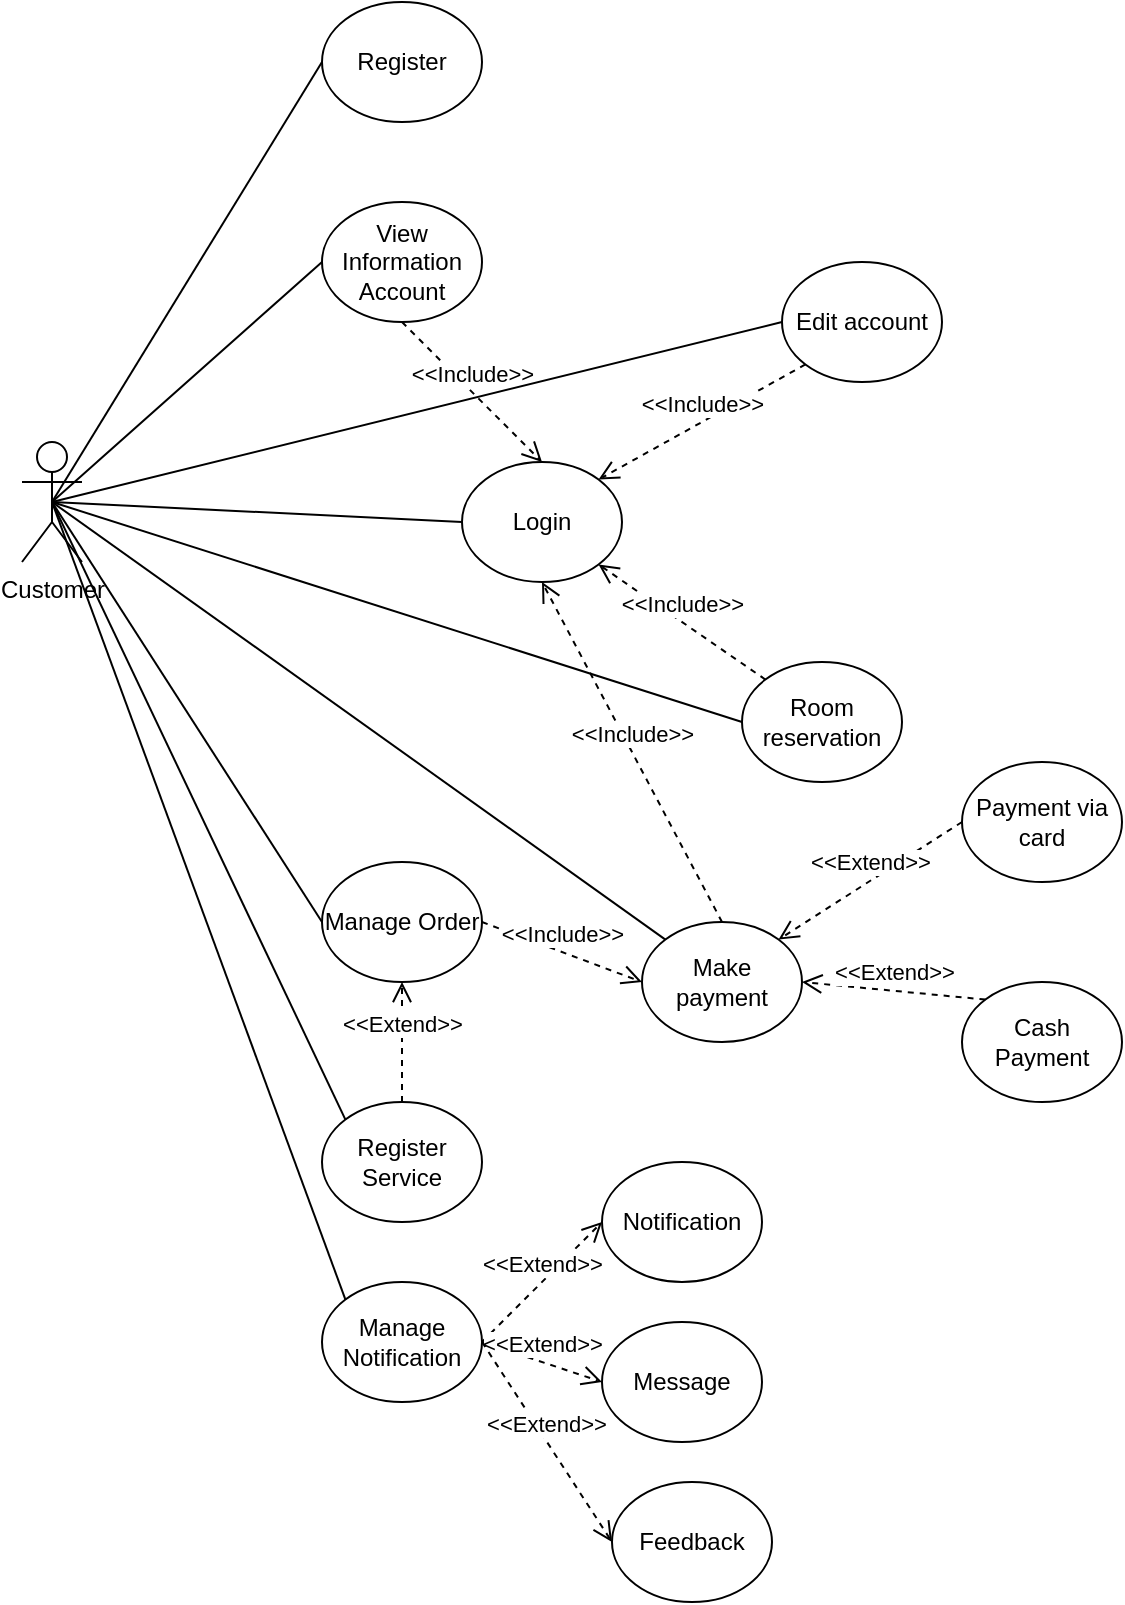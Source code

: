 <mxfile version="14.4.7" type="github">
  <diagram id="61MFqkLKQLwFK_tU7tmM" name="Page-1">
    <mxGraphModel dx="1169" dy="687" grid="1" gridSize="10" guides="1" tooltips="1" connect="1" arrows="1" fold="1" page="1" pageScale="1" pageWidth="850" pageHeight="1100" math="0" shadow="0">
      <root>
        <mxCell id="0" />
        <mxCell id="1" parent="0" />
        <mxCell id="oLEtdPwOjn4ipy0BBXJC-1" value="Customer" style="shape=umlActor;verticalLabelPosition=bottom;verticalAlign=top;html=1;outlineConnect=0;" parent="1" vertex="1">
          <mxGeometry x="50" y="280" width="30" height="60" as="geometry" />
        </mxCell>
        <mxCell id="oLEtdPwOjn4ipy0BBXJC-4" value="Room reservation" style="ellipse;whiteSpace=wrap;html=1;" parent="1" vertex="1">
          <mxGeometry x="410" y="390" width="80" height="60" as="geometry" />
        </mxCell>
        <mxCell id="oLEtdPwOjn4ipy0BBXJC-7" value="Edit account" style="ellipse;whiteSpace=wrap;html=1;" parent="1" vertex="1">
          <mxGeometry x="430" y="190" width="80" height="60" as="geometry" />
        </mxCell>
        <mxCell id="oLEtdPwOjn4ipy0BBXJC-8" value="Login" style="ellipse;whiteSpace=wrap;html=1;" parent="1" vertex="1">
          <mxGeometry x="270" y="290" width="80" height="60" as="geometry" />
        </mxCell>
        <mxCell id="oLEtdPwOjn4ipy0BBXJC-9" value="Register" style="ellipse;whiteSpace=wrap;html=1;" parent="1" vertex="1">
          <mxGeometry x="200" y="60" width="80" height="60" as="geometry" />
        </mxCell>
        <mxCell id="oLEtdPwOjn4ipy0BBXJC-17" value="View Information Account" style="ellipse;whiteSpace=wrap;html=1;" parent="1" vertex="1">
          <mxGeometry x="200" y="160" width="80" height="60" as="geometry" />
        </mxCell>
        <mxCell id="oLEtdPwOjn4ipy0BBXJC-19" value="Make payment" style="ellipse;whiteSpace=wrap;html=1;" parent="1" vertex="1">
          <mxGeometry x="360" y="520" width="80" height="60" as="geometry" />
        </mxCell>
        <mxCell id="oLEtdPwOjn4ipy0BBXJC-21" value="&amp;lt;&amp;lt;Include&amp;gt;&amp;gt;" style="html=1;verticalAlign=bottom;endArrow=open;dashed=1;endSize=8;exitX=0;exitY=0;exitDx=0;exitDy=0;entryX=1;entryY=1;entryDx=0;entryDy=0;" parent="1" source="oLEtdPwOjn4ipy0BBXJC-4" target="oLEtdPwOjn4ipy0BBXJC-8" edge="1">
          <mxGeometry relative="1" as="geometry">
            <mxPoint x="530" y="400" as="sourcePoint" />
            <mxPoint x="450" y="400" as="targetPoint" />
          </mxGeometry>
        </mxCell>
        <mxCell id="oLEtdPwOjn4ipy0BBXJC-22" value="&amp;lt;&amp;lt;Include&amp;gt;&amp;gt;" style="html=1;verticalAlign=bottom;endArrow=open;dashed=1;endSize=8;exitX=0.5;exitY=0;exitDx=0;exitDy=0;entryX=0.5;entryY=1;entryDx=0;entryDy=0;" parent="1" source="oLEtdPwOjn4ipy0BBXJC-19" target="oLEtdPwOjn4ipy0BBXJC-8" edge="1">
          <mxGeometry relative="1" as="geometry">
            <mxPoint x="290" y="290" as="sourcePoint" />
            <mxPoint x="410" y="290" as="targetPoint" />
          </mxGeometry>
        </mxCell>
        <mxCell id="oLEtdPwOjn4ipy0BBXJC-23" value="&amp;lt;&amp;lt;Include&amp;gt;&amp;gt;" style="html=1;verticalAlign=bottom;endArrow=open;dashed=1;endSize=8;exitX=0;exitY=1;exitDx=0;exitDy=0;entryX=1;entryY=0;entryDx=0;entryDy=0;" parent="1" source="oLEtdPwOjn4ipy0BBXJC-7" target="oLEtdPwOjn4ipy0BBXJC-8" edge="1">
          <mxGeometry relative="1" as="geometry">
            <mxPoint x="290" y="670" as="sourcePoint" />
            <mxPoint x="450" y="320" as="targetPoint" />
          </mxGeometry>
        </mxCell>
        <mxCell id="oLEtdPwOjn4ipy0BBXJC-24" value="&amp;lt;&amp;lt;Include&amp;gt;&amp;gt;" style="html=1;verticalAlign=bottom;endArrow=open;dashed=1;endSize=8;exitX=0.5;exitY=1;exitDx=0;exitDy=0;entryX=0.5;entryY=0;entryDx=0;entryDy=0;" parent="1" source="oLEtdPwOjn4ipy0BBXJC-17" target="oLEtdPwOjn4ipy0BBXJC-8" edge="1">
          <mxGeometry relative="1" as="geometry">
            <mxPoint x="290" y="670.0" as="sourcePoint" />
            <mxPoint x="450" y="320" as="targetPoint" />
          </mxGeometry>
        </mxCell>
        <mxCell id="oLEtdPwOjn4ipy0BBXJC-26" value="" style="endArrow=none;html=1;exitX=0.5;exitY=0.5;exitDx=0;exitDy=0;exitPerimeter=0;entryX=0;entryY=0.5;entryDx=0;entryDy=0;" parent="1" source="oLEtdPwOjn4ipy0BBXJC-1" target="oLEtdPwOjn4ipy0BBXJC-9" edge="1">
          <mxGeometry width="50" height="50" relative="1" as="geometry">
            <mxPoint x="190" y="420" as="sourcePoint" />
            <mxPoint x="240" y="370" as="targetPoint" />
          </mxGeometry>
        </mxCell>
        <mxCell id="oLEtdPwOjn4ipy0BBXJC-27" value="" style="endArrow=none;html=1;exitX=0.5;exitY=0.5;exitDx=0;exitDy=0;exitPerimeter=0;entryX=0;entryY=0.5;entryDx=0;entryDy=0;" parent="1" source="oLEtdPwOjn4ipy0BBXJC-1" target="oLEtdPwOjn4ipy0BBXJC-17" edge="1">
          <mxGeometry width="50" height="50" relative="1" as="geometry">
            <mxPoint x="75" y="320" as="sourcePoint" />
            <mxPoint x="210" y="80" as="targetPoint" />
          </mxGeometry>
        </mxCell>
        <mxCell id="oLEtdPwOjn4ipy0BBXJC-28" value="" style="endArrow=none;html=1;exitX=0.5;exitY=0.5;exitDx=0;exitDy=0;exitPerimeter=0;entryX=0;entryY=0.5;entryDx=0;entryDy=0;" parent="1" source="oLEtdPwOjn4ipy0BBXJC-1" target="oLEtdPwOjn4ipy0BBXJC-7" edge="1">
          <mxGeometry width="50" height="50" relative="1" as="geometry">
            <mxPoint x="75" y="320" as="sourcePoint" />
            <mxPoint x="210" y="170" as="targetPoint" />
          </mxGeometry>
        </mxCell>
        <mxCell id="oLEtdPwOjn4ipy0BBXJC-31" value="" style="endArrow=none;html=1;entryX=0;entryY=0.5;entryDx=0;entryDy=0;exitX=0.5;exitY=0.5;exitDx=0;exitDy=0;exitPerimeter=0;" parent="1" source="oLEtdPwOjn4ipy0BBXJC-1" target="oLEtdPwOjn4ipy0BBXJC-4" edge="1">
          <mxGeometry width="50" height="50" relative="1" as="geometry">
            <mxPoint x="75" y="320" as="sourcePoint" />
            <mxPoint x="210" y="440" as="targetPoint" />
          </mxGeometry>
        </mxCell>
        <mxCell id="oLEtdPwOjn4ipy0BBXJC-32" value="" style="endArrow=none;html=1;entryX=0;entryY=0;entryDx=0;entryDy=0;exitX=0.5;exitY=0.5;exitDx=0;exitDy=0;exitPerimeter=0;" parent="1" source="oLEtdPwOjn4ipy0BBXJC-1" target="oLEtdPwOjn4ipy0BBXJC-19" edge="1">
          <mxGeometry width="50" height="50" relative="1" as="geometry">
            <mxPoint x="75" y="320" as="sourcePoint" />
            <mxPoint x="210" y="510.0" as="targetPoint" />
          </mxGeometry>
        </mxCell>
        <mxCell id="oLEtdPwOjn4ipy0BBXJC-33" value="" style="endArrow=none;html=1;entryX=0;entryY=0.5;entryDx=0;entryDy=0;exitX=0.5;exitY=0.5;exitDx=0;exitDy=0;exitPerimeter=0;" parent="1" source="oLEtdPwOjn4ipy0BBXJC-1" target="oLEtdPwOjn4ipy0BBXJC-8" edge="1">
          <mxGeometry width="50" height="50" relative="1" as="geometry">
            <mxPoint x="75" y="320" as="sourcePoint" />
            <mxPoint x="210" y="600.0" as="targetPoint" />
          </mxGeometry>
        </mxCell>
        <mxCell id="8NNpZ6_UxSA1rw9Kxe5j-1" value="Manage Order" style="ellipse;whiteSpace=wrap;html=1;" vertex="1" parent="1">
          <mxGeometry x="200" y="490" width="80" height="60" as="geometry" />
        </mxCell>
        <mxCell id="8NNpZ6_UxSA1rw9Kxe5j-2" value="Register&lt;br&gt;Service" style="ellipse;whiteSpace=wrap;html=1;" vertex="1" parent="1">
          <mxGeometry x="200" y="610" width="80" height="60" as="geometry" />
        </mxCell>
        <mxCell id="8NNpZ6_UxSA1rw9Kxe5j-3" value="Manage Notification" style="ellipse;whiteSpace=wrap;html=1;" vertex="1" parent="1">
          <mxGeometry x="200" y="700" width="80" height="60" as="geometry" />
        </mxCell>
        <mxCell id="8NNpZ6_UxSA1rw9Kxe5j-4" value="" style="endArrow=none;html=1;entryX=0;entryY=0;entryDx=0;entryDy=0;exitX=0.5;exitY=0.5;exitDx=0;exitDy=0;exitPerimeter=0;" edge="1" parent="1" source="oLEtdPwOjn4ipy0BBXJC-1" target="8NNpZ6_UxSA1rw9Kxe5j-2">
          <mxGeometry width="50" height="50" relative="1" as="geometry">
            <mxPoint x="80" y="320" as="sourcePoint" />
            <mxPoint x="210" y="530" as="targetPoint" />
          </mxGeometry>
        </mxCell>
        <mxCell id="8NNpZ6_UxSA1rw9Kxe5j-5" value="" style="endArrow=none;html=1;entryX=0;entryY=0.5;entryDx=0;entryDy=0;exitX=0.5;exitY=0.5;exitDx=0;exitDy=0;exitPerimeter=0;" edge="1" parent="1" source="oLEtdPwOjn4ipy0BBXJC-1" target="8NNpZ6_UxSA1rw9Kxe5j-1">
          <mxGeometry width="50" height="50" relative="1" as="geometry">
            <mxPoint x="90" y="330" as="sourcePoint" />
            <mxPoint x="220" y="540" as="targetPoint" />
          </mxGeometry>
        </mxCell>
        <mxCell id="8NNpZ6_UxSA1rw9Kxe5j-6" value="Cash Payment" style="ellipse;whiteSpace=wrap;html=1;" vertex="1" parent="1">
          <mxGeometry x="520" y="550" width="80" height="60" as="geometry" />
        </mxCell>
        <mxCell id="8NNpZ6_UxSA1rw9Kxe5j-7" value="Payment via card" style="ellipse;whiteSpace=wrap;html=1;" vertex="1" parent="1">
          <mxGeometry x="520" y="440" width="80" height="60" as="geometry" />
        </mxCell>
        <mxCell id="8NNpZ6_UxSA1rw9Kxe5j-8" value="&amp;lt;&amp;lt;Extend&amp;gt;&amp;gt;" style="html=1;verticalAlign=bottom;endArrow=open;dashed=1;endSize=8;exitX=0;exitY=0.5;exitDx=0;exitDy=0;entryX=1;entryY=0;entryDx=0;entryDy=0;" edge="1" parent="1" source="8NNpZ6_UxSA1rw9Kxe5j-7" target="oLEtdPwOjn4ipy0BBXJC-19">
          <mxGeometry relative="1" as="geometry">
            <mxPoint x="570.0" y="510" as="sourcePoint" />
            <mxPoint x="610.0" y="350" as="targetPoint" />
          </mxGeometry>
        </mxCell>
        <mxCell id="8NNpZ6_UxSA1rw9Kxe5j-9" value="&amp;lt;&amp;lt;Extend&amp;gt;&amp;gt;" style="html=1;verticalAlign=bottom;endArrow=open;dashed=1;endSize=8;exitX=0;exitY=0;exitDx=0;exitDy=0;entryX=1;entryY=0.5;entryDx=0;entryDy=0;" edge="1" parent="1" source="8NNpZ6_UxSA1rw9Kxe5j-6" target="oLEtdPwOjn4ipy0BBXJC-19">
          <mxGeometry relative="1" as="geometry">
            <mxPoint x="670" y="470" as="sourcePoint" />
            <mxPoint x="598.284" y="518.787" as="targetPoint" />
          </mxGeometry>
        </mxCell>
        <mxCell id="8NNpZ6_UxSA1rw9Kxe5j-10" value="&amp;lt;&amp;lt;Include&amp;gt;&amp;gt;" style="html=1;verticalAlign=bottom;endArrow=open;dashed=1;endSize=8;exitX=1;exitY=0.5;exitDx=0;exitDy=0;entryX=0;entryY=0.5;entryDx=0;entryDy=0;" edge="1" parent="1" source="8NNpZ6_UxSA1rw9Kxe5j-1" target="oLEtdPwOjn4ipy0BBXJC-19">
          <mxGeometry relative="1" as="geometry">
            <mxPoint x="460" y="380.0" as="sourcePoint" />
            <mxPoint x="570.0" y="320" as="targetPoint" />
          </mxGeometry>
        </mxCell>
        <mxCell id="8NNpZ6_UxSA1rw9Kxe5j-11" value="&amp;lt;&amp;lt;Extend&amp;gt;&amp;gt;" style="html=1;verticalAlign=bottom;endArrow=open;dashed=1;endSize=8;exitX=0.5;exitY=0;exitDx=0;exitDy=0;entryX=0.5;entryY=1;entryDx=0;entryDy=0;" edge="1" parent="1" source="8NNpZ6_UxSA1rw9Kxe5j-2" target="8NNpZ6_UxSA1rw9Kxe5j-1">
          <mxGeometry relative="1" as="geometry">
            <mxPoint x="530.0" y="480.0" as="sourcePoint" />
            <mxPoint x="438.284" y="538.787" as="targetPoint" />
          </mxGeometry>
        </mxCell>
        <mxCell id="8NNpZ6_UxSA1rw9Kxe5j-12" value="" style="endArrow=none;html=1;entryX=0;entryY=0;entryDx=0;entryDy=0;exitX=0.5;exitY=0.5;exitDx=0;exitDy=0;exitPerimeter=0;" edge="1" parent="1" source="oLEtdPwOjn4ipy0BBXJC-1" target="8NNpZ6_UxSA1rw9Kxe5j-3">
          <mxGeometry width="50" height="50" relative="1" as="geometry">
            <mxPoint x="75.0" y="320" as="sourcePoint" />
            <mxPoint x="221.437" y="628.998" as="targetPoint" />
          </mxGeometry>
        </mxCell>
        <mxCell id="8NNpZ6_UxSA1rw9Kxe5j-13" value="Message" style="ellipse;whiteSpace=wrap;html=1;" vertex="1" parent="1">
          <mxGeometry x="340" y="720" width="80" height="60" as="geometry" />
        </mxCell>
        <mxCell id="8NNpZ6_UxSA1rw9Kxe5j-14" value="Notification" style="ellipse;whiteSpace=wrap;html=1;" vertex="1" parent="1">
          <mxGeometry x="340" y="640" width="80" height="60" as="geometry" />
        </mxCell>
        <mxCell id="8NNpZ6_UxSA1rw9Kxe5j-15" value="Feedback" style="ellipse;whiteSpace=wrap;html=1;" vertex="1" parent="1">
          <mxGeometry x="345" y="800" width="80" height="60" as="geometry" />
        </mxCell>
        <mxCell id="8NNpZ6_UxSA1rw9Kxe5j-16" value="&amp;lt;&amp;lt;Extend&amp;gt;&amp;gt;" style="html=1;verticalAlign=bottom;endArrow=open;dashed=1;endSize=8;exitX=1;exitY=0.5;exitDx=0;exitDy=0;entryX=0;entryY=0.5;entryDx=0;entryDy=0;" edge="1" parent="1" source="8NNpZ6_UxSA1rw9Kxe5j-3" target="8NNpZ6_UxSA1rw9Kxe5j-14">
          <mxGeometry relative="1" as="geometry">
            <mxPoint x="250.0" y="620" as="sourcePoint" />
            <mxPoint x="240.0" y="550.0" as="targetPoint" />
          </mxGeometry>
        </mxCell>
        <mxCell id="8NNpZ6_UxSA1rw9Kxe5j-17" value="&amp;lt;&amp;lt;Extend&amp;gt;&amp;gt;" style="html=1;verticalAlign=bottom;endArrow=open;dashed=1;endSize=8;exitX=1;exitY=0.5;exitDx=0;exitDy=0;entryX=0;entryY=0.5;entryDx=0;entryDy=0;" edge="1" parent="1" source="8NNpZ6_UxSA1rw9Kxe5j-3" target="8NNpZ6_UxSA1rw9Kxe5j-13">
          <mxGeometry relative="1" as="geometry">
            <mxPoint x="290.0" y="740" as="sourcePoint" />
            <mxPoint x="350.0" y="680" as="targetPoint" />
          </mxGeometry>
        </mxCell>
        <mxCell id="8NNpZ6_UxSA1rw9Kxe5j-18" value="&amp;lt;&amp;lt;Extend&amp;gt;&amp;gt;" style="html=1;verticalAlign=bottom;endArrow=open;dashed=1;endSize=8;exitX=1;exitY=0.5;exitDx=0;exitDy=0;entryX=0;entryY=0.5;entryDx=0;entryDy=0;" edge="1" parent="1" source="8NNpZ6_UxSA1rw9Kxe5j-3" target="8NNpZ6_UxSA1rw9Kxe5j-15">
          <mxGeometry relative="1" as="geometry">
            <mxPoint x="290.0" y="740" as="sourcePoint" />
            <mxPoint x="350.0" y="760" as="targetPoint" />
          </mxGeometry>
        </mxCell>
      </root>
    </mxGraphModel>
  </diagram>
</mxfile>
